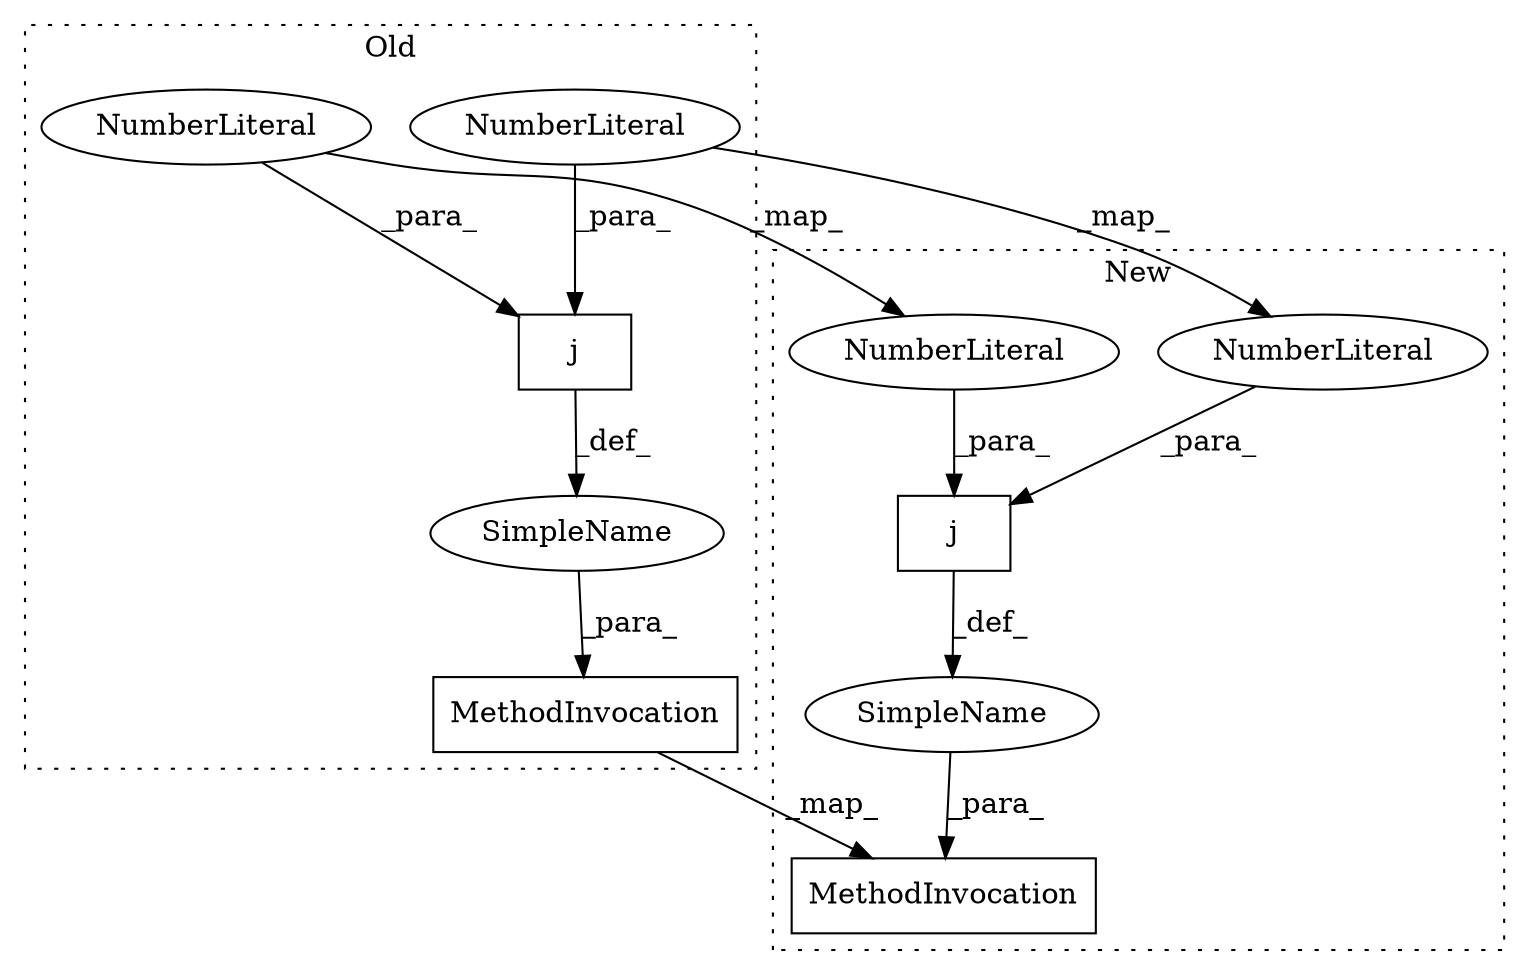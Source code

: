 digraph G {
subgraph cluster0 {
2 [label="MethodInvocation" a="32" s="4094,4163" l="10,1" shape="box"];
3 [label="NumberLiteral" a="34" s="4121" l="4" shape="ellipse"];
5 [label="SimpleName" a="42" s="" l="" shape="ellipse"];
8 [label="j" a="106" s="4121" l="20" shape="box"];
9 [label="NumberLiteral" a="34" s="4138" l="3" shape="ellipse"];
label = "Old";
style="dotted";
}
subgraph cluster1 {
1 [label="MethodInvocation" a="32" s="4098,4166" l="10,1" shape="box"];
4 [label="NumberLiteral" a="34" s="4141" l="3" shape="ellipse"];
6 [label="SimpleName" a="42" s="" l="" shape="ellipse"];
7 [label="j" a="106" s="4125" l="19" shape="box"];
10 [label="NumberLiteral" a="34" s="4125" l="3" shape="ellipse"];
label = "New";
style="dotted";
}
2 -> 1 [label="_map_"];
3 -> 8 [label="_para_"];
3 -> 10 [label="_map_"];
4 -> 7 [label="_para_"];
5 -> 2 [label="_para_"];
6 -> 1 [label="_para_"];
7 -> 6 [label="_def_"];
8 -> 5 [label="_def_"];
9 -> 4 [label="_map_"];
9 -> 8 [label="_para_"];
10 -> 7 [label="_para_"];
}